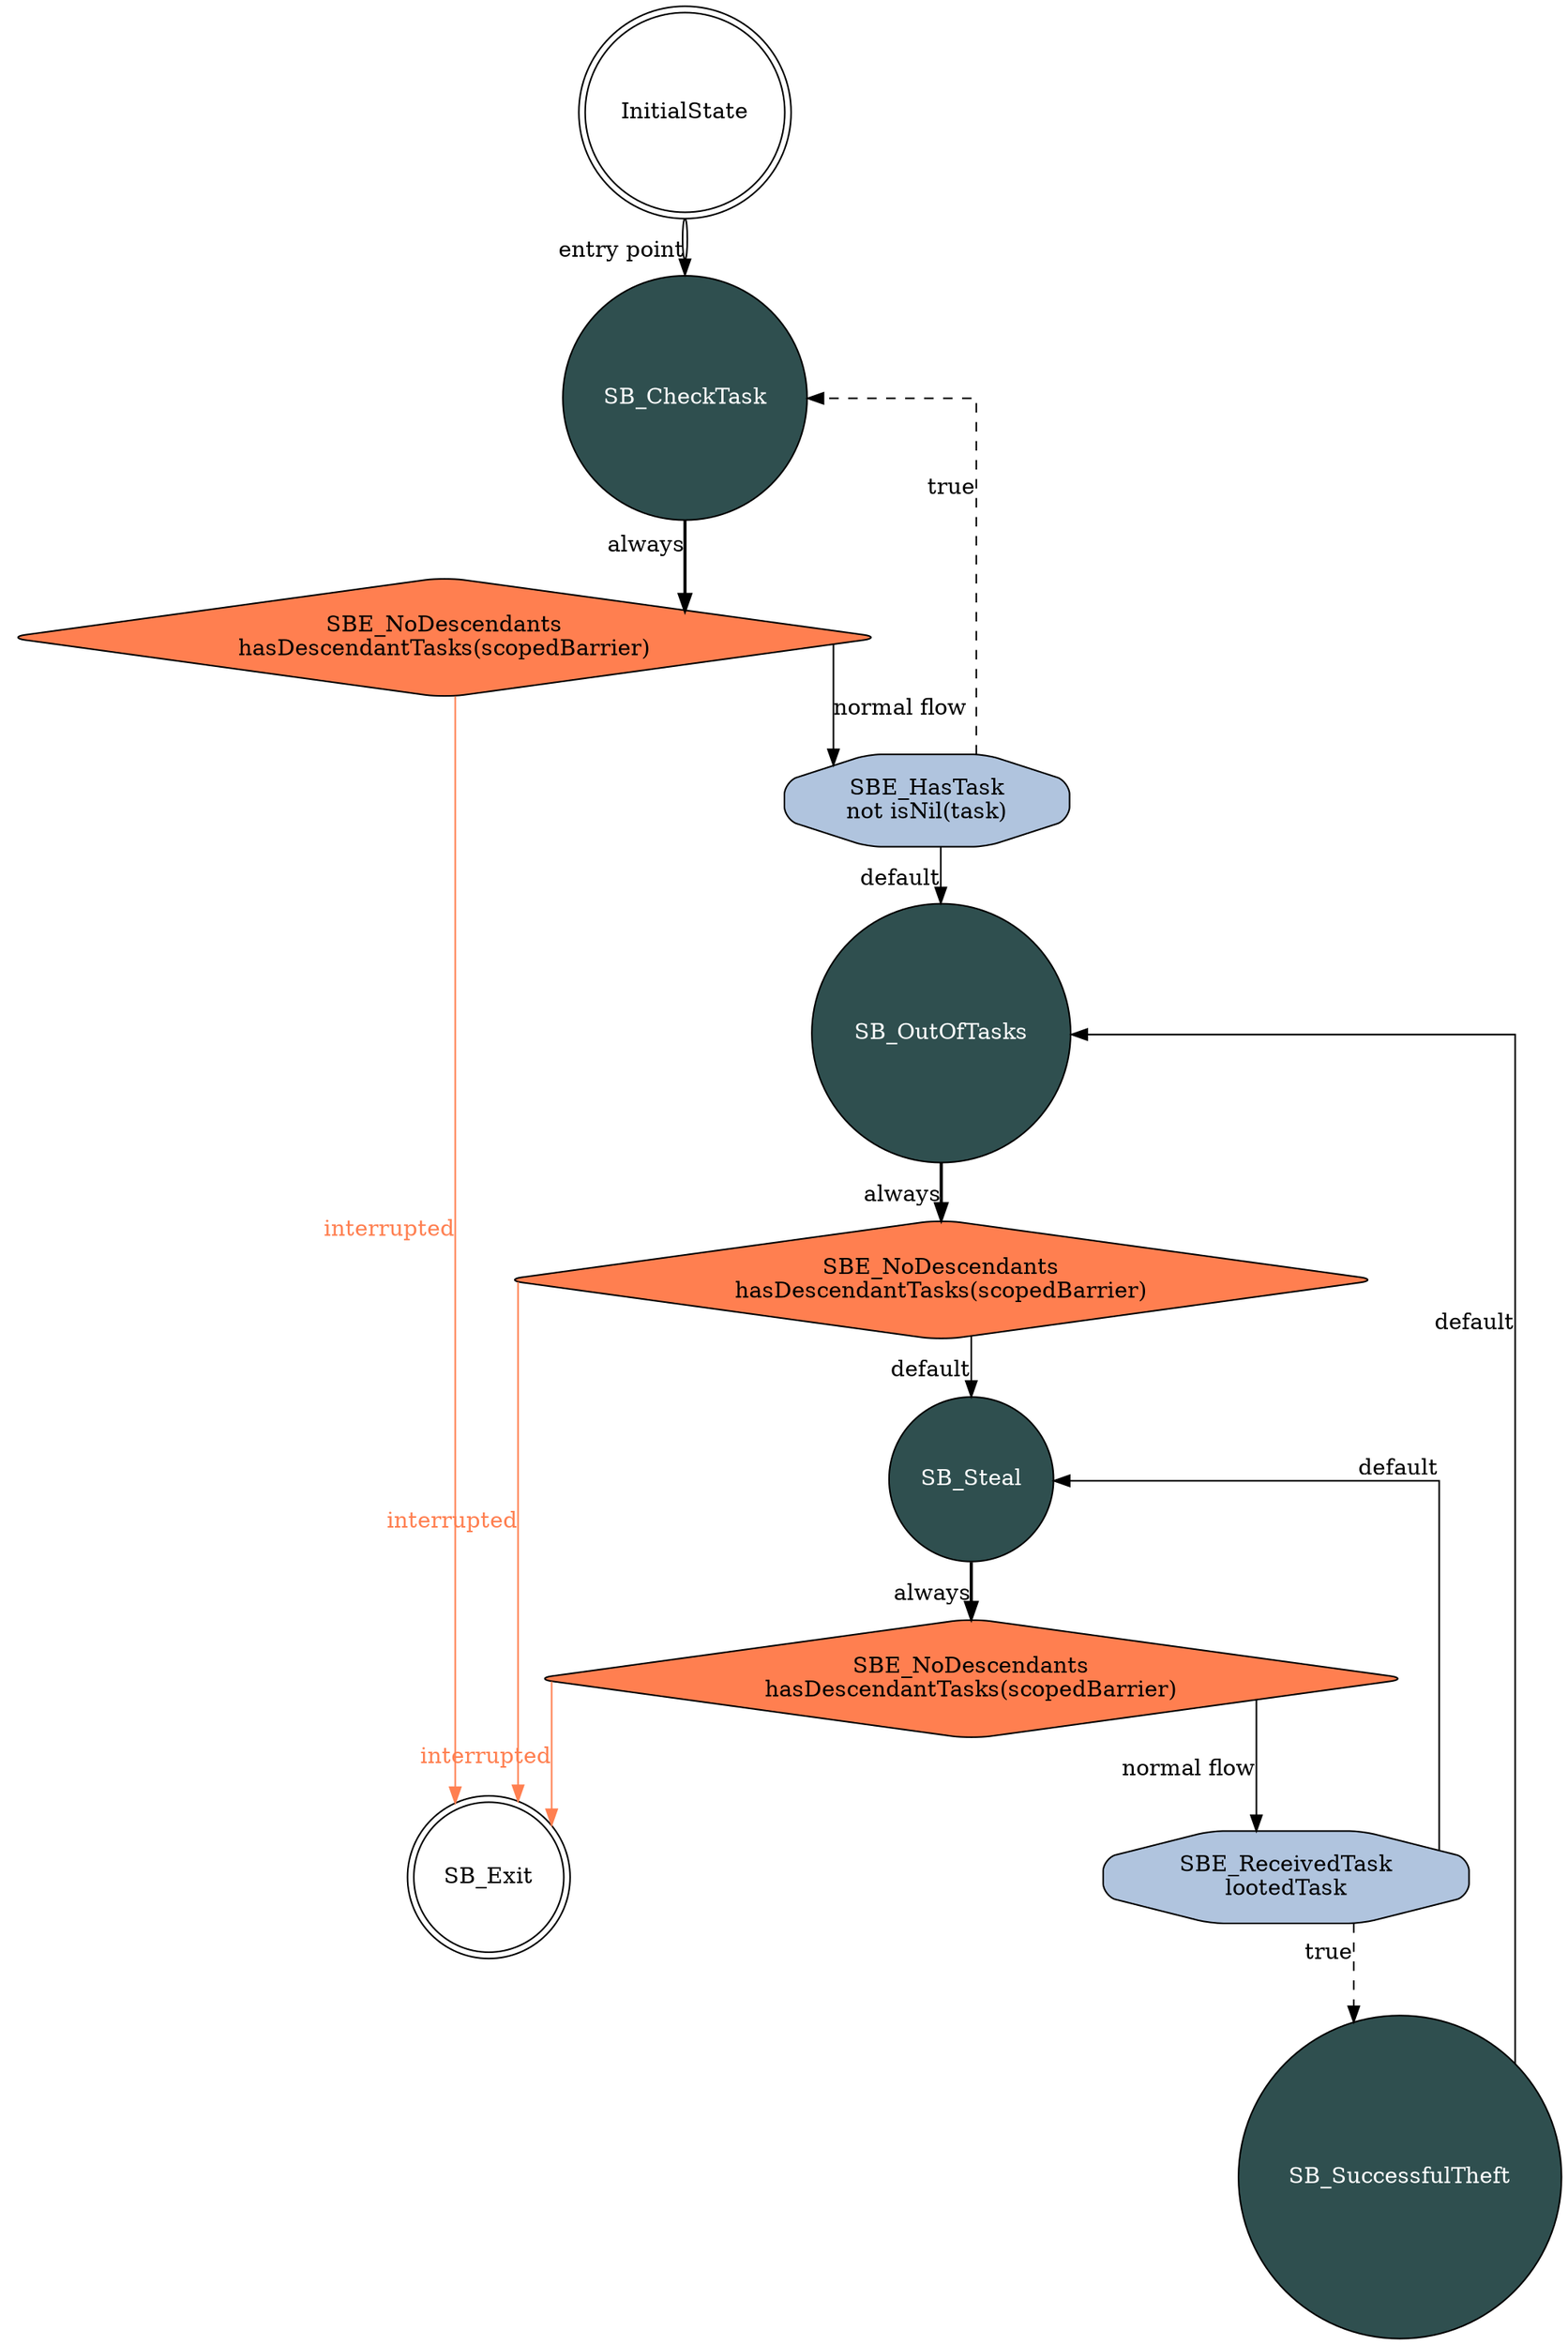 digraph syncScopeFSA{
    splines=ortho;
    node [shape = doublecircle]; InitialState SB_Exit;
    node [shape = circle, fontcolor=white, fillcolor=darkslategrey, style="filled"]; SB_OutOfTasks SB_CheckTask SB_Steal SB_SuccessfulTheft;
    InitialState -> SB_CheckTask [color="black:invis:black", xlabel="entry point"];
    node [shape = octagon, fontcolor=black, fillcolor=lightsteelblue, style="rounded,filled"]; SB_CheckTask_SBE_HasTask SB_Steal_SBE_ReceivedTask ;
    node [shape = diamond, fontcolor=black, fillcolor=coral, style="rounded,filled"]; SB_OutOfTasks_SBE_NoDescendants SB_CheckTask_SBE_NoDescendants SB_Steal_SBE_NoDescendants ;
    SB_CheckTask_SBE_HasTask [label="SBE_HasTask\nnot isNil(task)"];
    SB_Steal_SBE_ReceivedTask [label="SBE_ReceivedTask\nlootedTask"];
    SB_OutOfTasks_SBE_NoDescendants [label="SBE_NoDescendants\nhasDescendantTasks(scopedBarrier)"];
    SB_CheckTask_SBE_NoDescendants [label="SBE_NoDescendants\nhasDescendantTasks(scopedBarrier)"];
    SB_Steal_SBE_NoDescendants [label="SBE_NoDescendants\nhasDescendantTasks(scopedBarrier)"];
    SB_OutOfTasks -> SB_OutOfTasks_SBE_NoDescendants[style=bold, xlabel="always"];
    SB_OutOfTasks_SBE_NoDescendants -> SB_Exit [color="coral", fontcolor="coral", xlabel="interrupted"];
    SB_OutOfTasks_SBE_NoDescendants -> SB_Steal [xlabel="default"];
    SB_CheckTask -> SB_CheckTask_SBE_NoDescendants[style=bold, xlabel="always"];
    SB_CheckTask_SBE_NoDescendants -> SB_Exit [color="coral", fontcolor="coral", xlabel="interrupted"];
    SB_CheckTask_SBE_NoDescendants -> SB_CheckTask_SBE_HasTask[xlabel="normal flow"];
    SB_CheckTask_SBE_HasTask -> SB_CheckTask [style=dashed, xlabel="true"];
    SB_CheckTask_SBE_HasTask -> SB_OutOfTasks [xlabel="default"];
    SB_Steal -> SB_Steal_SBE_NoDescendants[style=bold, xlabel="always"];
    SB_Steal_SBE_NoDescendants -> SB_Exit [color="coral", fontcolor="coral", xlabel="interrupted"];
    SB_Steal_SBE_NoDescendants -> SB_Steal_SBE_ReceivedTask[xlabel="normal flow"];
    SB_Steal_SBE_ReceivedTask -> SB_SuccessfulTheft [style=dashed, xlabel="true"];
    SB_Steal_SBE_ReceivedTask -> SB_Steal [xlabel="default"];
    SB_SuccessfulTheft -> SB_OutOfTasks [xlabel="default"];
}